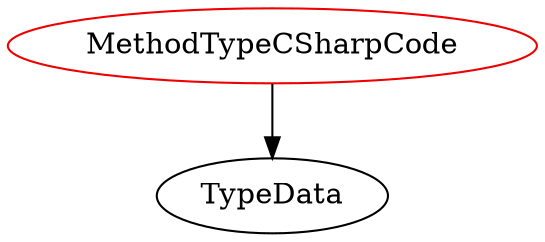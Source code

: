 digraph methodtypecsharpcode{
MethodTypeCSharpCode -> TypeData;
MethodTypeCSharpCode	[shape=oval, color=red2, label="MethodTypeCSharpCode"];
}
